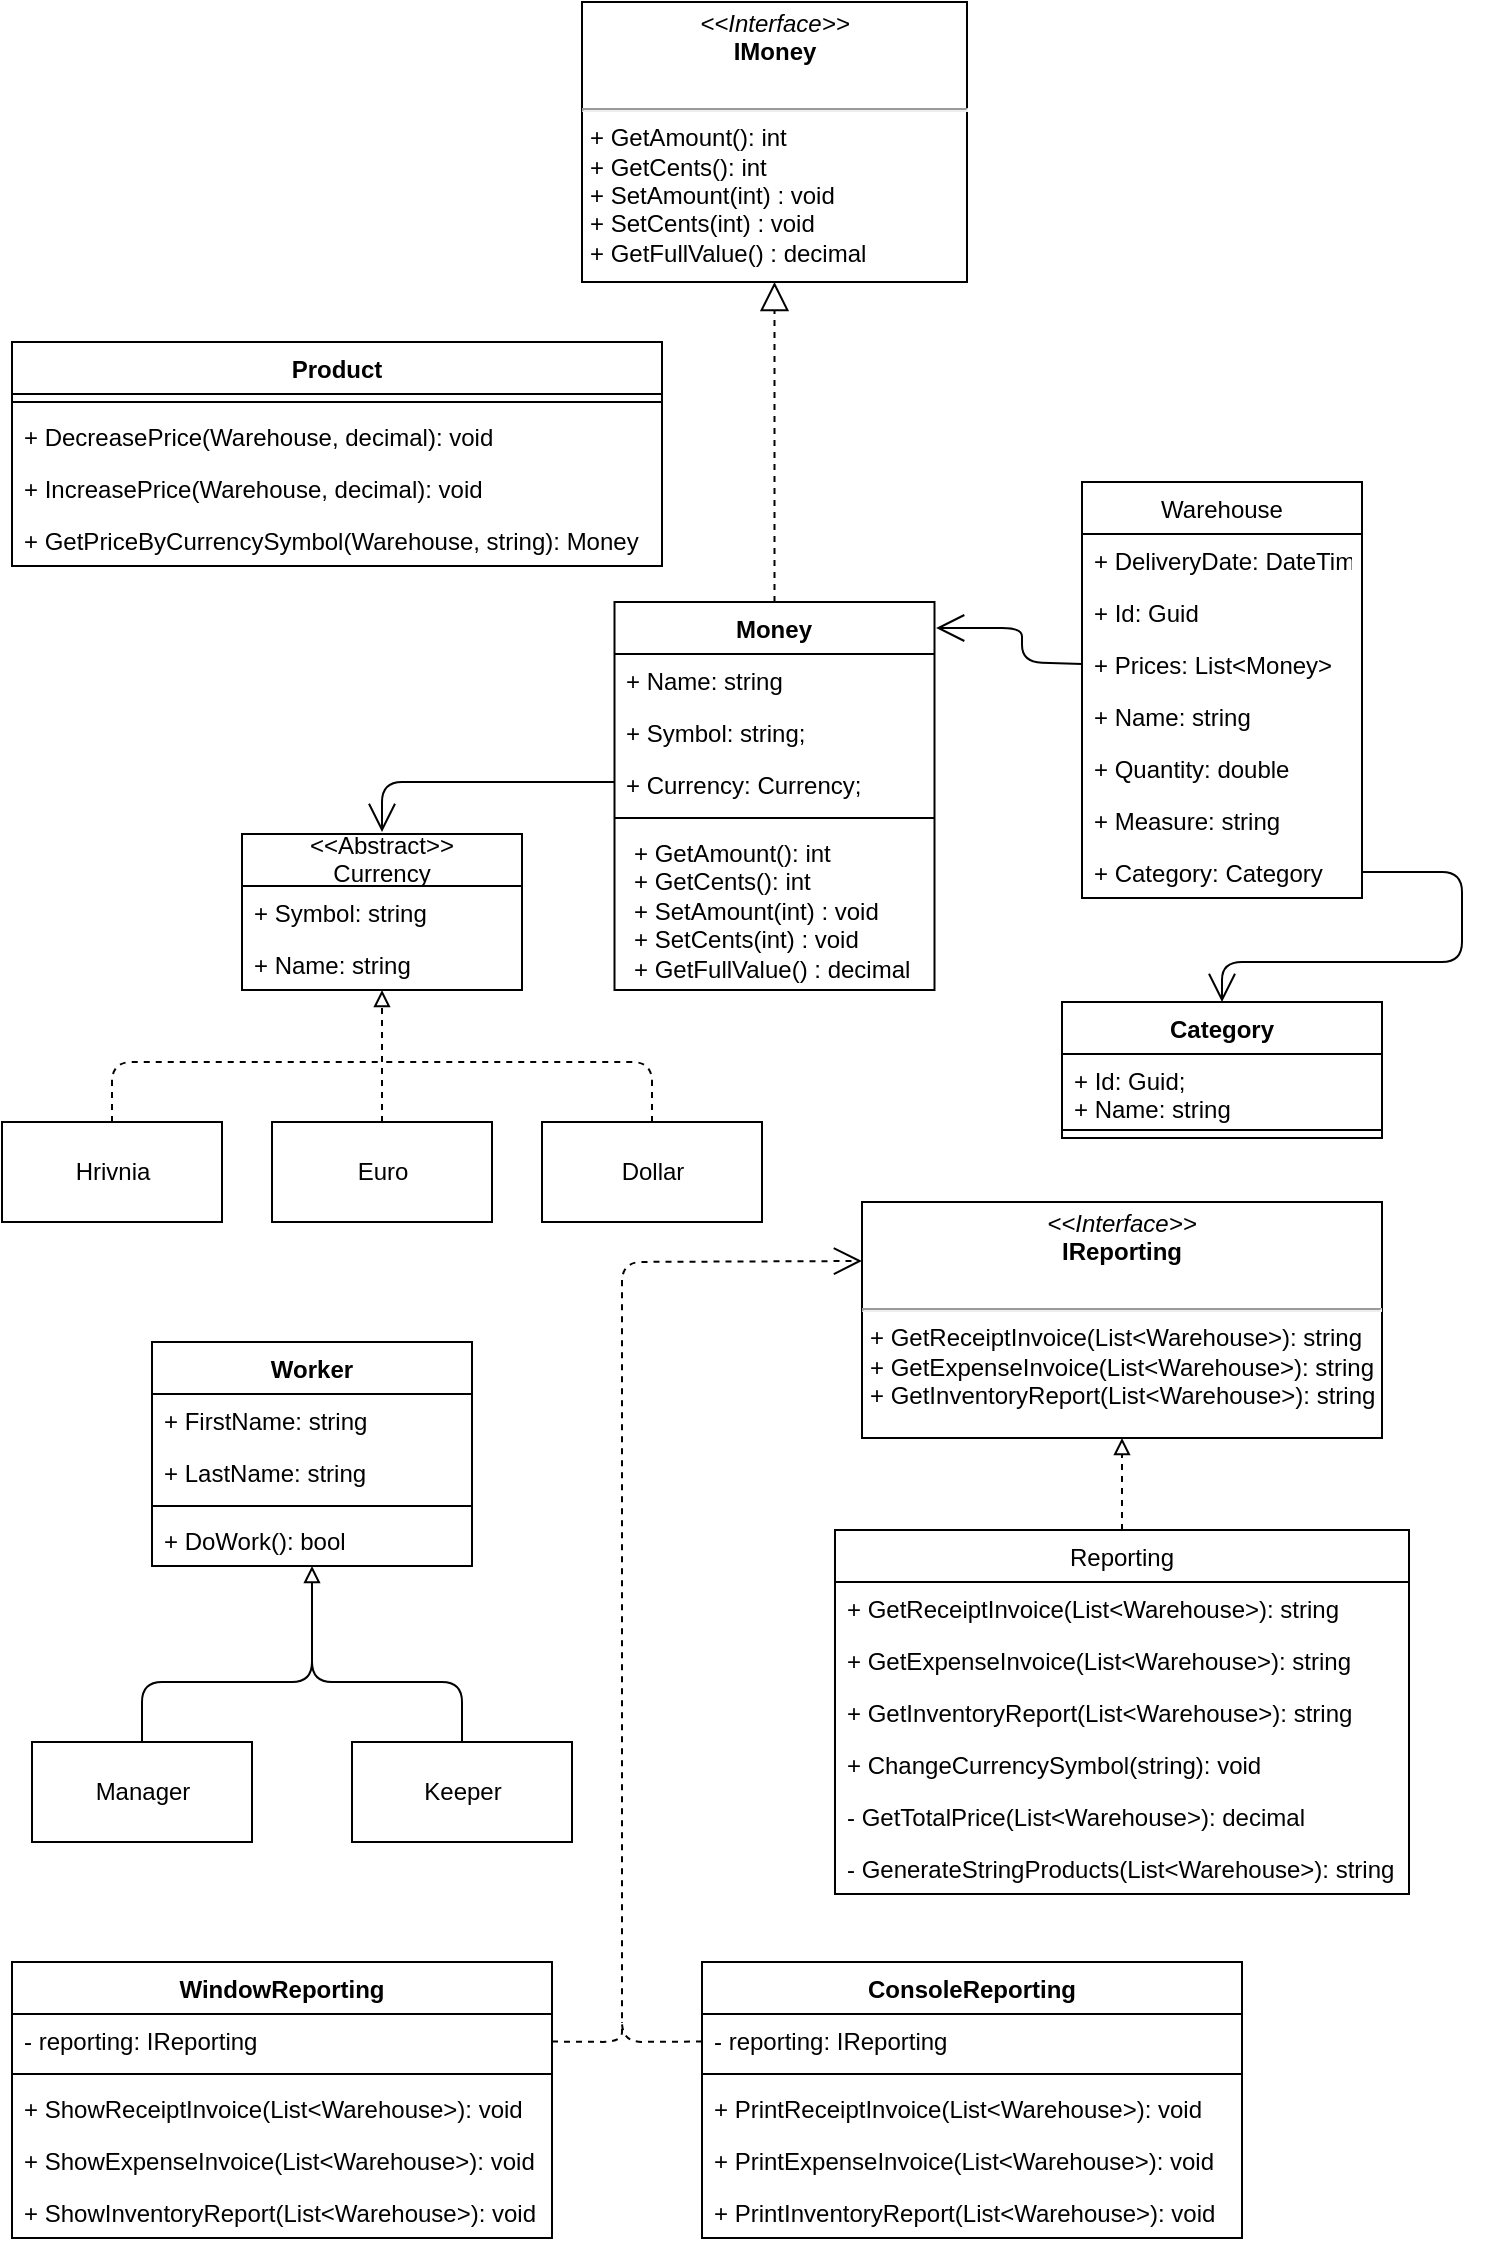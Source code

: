 <mxfile>
    <diagram name="Страница — 1" id="gTOGQAxGNjOVKDM62Siq">
        <mxGraphModel dx="1170" dy="779" grid="1" gridSize="10" guides="1" tooltips="1" connect="1" arrows="1" fold="1" page="1" pageScale="1" pageWidth="827" pageHeight="1169" math="0" shadow="0">
            <root>
                <mxCell id="0"/>
                <mxCell id="1" parent="0"/>
                <mxCell id="QT8G9BYbTD_T3vu_dnI8-16" value="&lt;p style=&quot;margin: 4px 0px 0px; text-align: center; font-size: 12px;&quot;&gt;&lt;i style=&quot;font-size: 12px;&quot;&gt;&amp;lt;&amp;lt;Interface&amp;gt;&amp;gt;&lt;/i&gt;&lt;br style=&quot;font-size: 12px;&quot;&gt;&lt;b style=&quot;font-size: 12px;&quot;&gt;IMoney&lt;/b&gt;&lt;/p&gt;&lt;p style=&quot;margin: 0px 0px 0px 4px; font-size: 12px;&quot;&gt;&lt;br style=&quot;font-size: 12px;&quot;&gt;&lt;/p&gt;&lt;hr style=&quot;font-size: 12px;&quot;&gt;&lt;p style=&quot;margin: 0px 0px 0px 4px; font-size: 12px;&quot;&gt;+ GetAmount(): int&lt;br style=&quot;font-size: 12px;&quot;&gt;+ GetCents(): int&lt;/p&gt;&lt;p style=&quot;margin: 0px 0px 0px 4px; font-size: 12px;&quot;&gt;+ SetAmount(int) : void&lt;/p&gt;&lt;p style=&quot;margin: 0px 0px 0px 4px; font-size: 12px;&quot;&gt;+ SetCents(int) : void&lt;br style=&quot;font-size: 12px;&quot;&gt;&lt;/p&gt;&lt;p style=&quot;margin: 0px 0px 0px 4px; font-size: 12px;&quot;&gt;+ GetFullValue() : decimal&lt;br style=&quot;font-size: 12px;&quot;&gt;&lt;/p&gt;" style="verticalAlign=top;align=left;overflow=fill;fontSize=12;fontFamily=Helvetica;html=1;" parent="1" vertex="1">
                    <mxGeometry x="290" y="10" width="192.5" height="140" as="geometry"/>
                </mxCell>
                <mxCell id="QT8G9BYbTD_T3vu_dnI8-18" value="" style="endArrow=block;dashed=1;endFill=0;endSize=12;html=1;rounded=0;exitX=0.5;exitY=0;exitDx=0;exitDy=0;entryX=0.5;entryY=1;entryDx=0;entryDy=0;fontSize=12;" parent="1" source="QT8G9BYbTD_T3vu_dnI8-31" target="QT8G9BYbTD_T3vu_dnI8-16" edge="1">
                    <mxGeometry width="160" relative="1" as="geometry">
                        <mxPoint x="385" y="370" as="sourcePoint"/>
                        <mxPoint x="520" y="320" as="targetPoint"/>
                    </mxGeometry>
                </mxCell>
                <mxCell id="QT8G9BYbTD_T3vu_dnI8-31" value="Money" style="swimlane;fontStyle=1;align=center;verticalAlign=top;childLayout=stackLayout;horizontal=1;startSize=26;horizontalStack=0;resizeParent=1;resizeParentMax=0;resizeLast=0;collapsible=1;marginBottom=0;whiteSpace=wrap;html=1;" parent="1" vertex="1">
                    <mxGeometry x="306.25" y="310" width="160" height="194" as="geometry">
                        <mxRectangle x="296.25" y="220" width="80" height="30" as="alternateBounds"/>
                    </mxGeometry>
                </mxCell>
                <mxCell id="QT8G9BYbTD_T3vu_dnI8-32" value="+ Name: string" style="text;strokeColor=none;fillColor=none;align=left;verticalAlign=top;spacingLeft=4;spacingRight=4;overflow=hidden;rotatable=0;points=[[0,0.5],[1,0.5]];portConstraint=eastwest;whiteSpace=wrap;html=1;" parent="QT8G9BYbTD_T3vu_dnI8-31" vertex="1">
                    <mxGeometry y="26" width="160" height="26" as="geometry"/>
                </mxCell>
                <mxCell id="22" value="+ Symbol: string;" style="text;strokeColor=none;fillColor=none;align=left;verticalAlign=top;spacingLeft=4;spacingRight=4;overflow=hidden;rotatable=0;points=[[0,0.5],[1,0.5]];portConstraint=eastwest;whiteSpace=wrap;html=1;" parent="QT8G9BYbTD_T3vu_dnI8-31" vertex="1">
                    <mxGeometry y="52" width="160" height="26" as="geometry"/>
                </mxCell>
                <mxCell id="21" value="+ Currency: Currency;" style="text;strokeColor=none;fillColor=none;align=left;verticalAlign=top;spacingLeft=4;spacingRight=4;overflow=hidden;rotatable=0;points=[[0,0.5],[1,0.5]];portConstraint=eastwest;whiteSpace=wrap;html=1;" parent="QT8G9BYbTD_T3vu_dnI8-31" vertex="1">
                    <mxGeometry y="78" width="160" height="26" as="geometry"/>
                </mxCell>
                <mxCell id="QT8G9BYbTD_T3vu_dnI8-33" value="" style="line;strokeWidth=1;fillColor=none;align=left;verticalAlign=middle;spacingTop=-1;spacingLeft=3;spacingRight=3;rotatable=0;labelPosition=right;points=[];portConstraint=eastwest;strokeColor=inherit;" parent="QT8G9BYbTD_T3vu_dnI8-31" vertex="1">
                    <mxGeometry y="104" width="160" height="8" as="geometry"/>
                </mxCell>
                <mxCell id="QT8G9BYbTD_T3vu_dnI8-34" value="&lt;p style=&quot;border-color: var(--border-color); margin: 0px 0px 0px 4px;&quot;&gt;+ GetAmount(): int&lt;br style=&quot;border-color: var(--border-color);&quot;&gt;+ GetCents(): int&lt;/p&gt;&lt;p style=&quot;border-color: var(--border-color); margin: 0px 0px 0px 4px;&quot;&gt;+ SetAmount(int) : void&lt;/p&gt;&lt;p style=&quot;border-color: var(--border-color); margin: 0px 0px 0px 4px;&quot;&gt;+ SetCents(int) : void&lt;br style=&quot;border-color: var(--border-color);&quot;&gt;&lt;/p&gt;&lt;p style=&quot;border-color: var(--border-color); margin: 0px 0px 0px 4px;&quot;&gt;+ GetFullValue() : decimal&lt;/p&gt;" style="text;strokeColor=none;fillColor=none;align=left;verticalAlign=top;spacingLeft=4;spacingRight=4;overflow=hidden;rotatable=0;points=[[0,0.5],[1,0.5]];portConstraint=eastwest;whiteSpace=wrap;html=1;" parent="QT8G9BYbTD_T3vu_dnI8-31" vertex="1">
                    <mxGeometry y="112" width="160" height="82" as="geometry"/>
                </mxCell>
                <mxCell id="2" value="" style="endArrow=open;endSize=12;html=1;exitX=0;exitY=0.5;exitDx=0;exitDy=0;entryX=1.005;entryY=0.067;entryDx=0;entryDy=0;entryPerimeter=0;" parent="1" source="15" target="QT8G9BYbTD_T3vu_dnI8-31" edge="1">
                    <mxGeometry width="160" relative="1" as="geometry">
                        <mxPoint x="610" y="242" as="sourcePoint"/>
                        <mxPoint x="710" y="160" as="targetPoint"/>
                        <Array as="points">
                            <mxPoint x="510" y="340"/>
                            <mxPoint x="510" y="323"/>
                        </Array>
                    </mxGeometry>
                </mxCell>
                <mxCell id="3" value="Category" style="swimlane;fontStyle=1;align=center;verticalAlign=top;childLayout=stackLayout;horizontal=1;startSize=26;horizontalStack=0;resizeParent=1;resizeParentMax=0;resizeLast=0;collapsible=1;marginBottom=0;whiteSpace=wrap;html=1;" parent="1" vertex="1">
                    <mxGeometry x="530" y="510" width="160" height="68" as="geometry">
                        <mxRectangle x="296.25" y="220" width="80" height="30" as="alternateBounds"/>
                    </mxGeometry>
                </mxCell>
                <mxCell id="4" value="+ Id: Guid;&lt;br&gt;+ Name: string&lt;br&gt;&lt;div&gt;&lt;br&gt;&lt;/div&gt;" style="text;strokeColor=none;fillColor=none;align=left;verticalAlign=top;spacingLeft=4;spacingRight=4;overflow=hidden;rotatable=0;points=[[0,0.5],[1,0.5]];portConstraint=eastwest;whiteSpace=wrap;html=1;" parent="3" vertex="1">
                    <mxGeometry y="26" width="160" height="34" as="geometry"/>
                </mxCell>
                <mxCell id="5" value="" style="line;strokeWidth=1;fillColor=none;align=left;verticalAlign=middle;spacingTop=-1;spacingLeft=3;spacingRight=3;rotatable=0;labelPosition=right;points=[];portConstraint=eastwest;strokeColor=inherit;" parent="3" vertex="1">
                    <mxGeometry y="60" width="160" height="8" as="geometry"/>
                </mxCell>
                <mxCell id="6" value="" style="endArrow=open;endSize=12;html=1;exitX=1;exitY=0.5;exitDx=0;exitDy=0;entryX=0.5;entryY=0;entryDx=0;entryDy=0;" parent="1" source="19" target="3" edge="1">
                    <mxGeometry width="160" relative="1" as="geometry">
                        <mxPoint x="610" y="242" as="sourcePoint"/>
                        <mxPoint x="750" y="120" as="targetPoint"/>
                        <Array as="points">
                            <mxPoint x="730" y="445"/>
                            <mxPoint x="730" y="490"/>
                            <mxPoint x="610" y="490"/>
                        </Array>
                    </mxGeometry>
                </mxCell>
                <mxCell id="8" value="&lt;&lt;Abstract&gt;&gt;&#10;Currency" style="swimlane;fontStyle=0;childLayout=stackLayout;horizontal=1;startSize=26;fillColor=none;horizontalStack=0;resizeParent=1;resizeParentMax=0;resizeLast=0;collapsible=1;marginBottom=0;fontSize=12;spacing=2;spacingTop=4;spacingBottom=6;" parent="1" vertex="1">
                    <mxGeometry x="120" y="426" width="140" height="78" as="geometry"/>
                </mxCell>
                <mxCell id="9" value="+ Symbol: string" style="text;strokeColor=none;fillColor=none;align=left;verticalAlign=top;spacingLeft=4;spacingRight=4;overflow=hidden;rotatable=0;points=[[0,0.5],[1,0.5]];portConstraint=eastwest;" parent="8" vertex="1">
                    <mxGeometry y="26" width="140" height="26" as="geometry"/>
                </mxCell>
                <mxCell id="10" value="+ Name: string" style="text;strokeColor=none;fillColor=none;align=left;verticalAlign=top;spacingLeft=4;spacingRight=4;overflow=hidden;rotatable=0;points=[[0,0.5],[1,0.5]];portConstraint=eastwest;" parent="8" vertex="1">
                    <mxGeometry y="52" width="140" height="26" as="geometry"/>
                </mxCell>
                <mxCell id="12" value="Warehouse" style="swimlane;fontStyle=0;childLayout=stackLayout;horizontal=1;startSize=26;fillColor=none;horizontalStack=0;resizeParent=1;resizeParentMax=0;resizeLast=0;collapsible=1;marginBottom=0;" parent="1" vertex="1">
                    <mxGeometry x="540" y="250" width="140" height="208" as="geometry"/>
                </mxCell>
                <mxCell id="13" value="+ DeliveryDate: DateTime" style="text;strokeColor=none;fillColor=none;align=left;verticalAlign=top;spacingLeft=4;spacingRight=4;overflow=hidden;rotatable=0;points=[[0,0.5],[1,0.5]];portConstraint=eastwest;" parent="12" vertex="1">
                    <mxGeometry y="26" width="140" height="26" as="geometry"/>
                </mxCell>
                <mxCell id="14" value="+ Id: Guid" style="text;strokeColor=none;fillColor=none;align=left;verticalAlign=top;spacingLeft=4;spacingRight=4;overflow=hidden;rotatable=0;points=[[0,0.5],[1,0.5]];portConstraint=eastwest;" parent="12" vertex="1">
                    <mxGeometry y="52" width="140" height="26" as="geometry"/>
                </mxCell>
                <mxCell id="15" value="+ Prices: List&lt;Money&gt;" style="text;strokeColor=none;fillColor=none;align=left;verticalAlign=top;spacingLeft=4;spacingRight=4;overflow=hidden;rotatable=0;points=[[0,0.5],[1,0.5]];portConstraint=eastwest;" parent="12" vertex="1">
                    <mxGeometry y="78" width="140" height="26" as="geometry"/>
                </mxCell>
                <mxCell id="16" value="+ Name: string" style="text;strokeColor=none;fillColor=none;align=left;verticalAlign=top;spacingLeft=4;spacingRight=4;overflow=hidden;rotatable=0;points=[[0,0.5],[1,0.5]];portConstraint=eastwest;" parent="12" vertex="1">
                    <mxGeometry y="104" width="140" height="26" as="geometry"/>
                </mxCell>
                <mxCell id="17" value="+ Quantity: double" style="text;strokeColor=none;fillColor=none;align=left;verticalAlign=top;spacingLeft=4;spacingRight=4;overflow=hidden;rotatable=0;points=[[0,0.5],[1,0.5]];portConstraint=eastwest;" parent="12" vertex="1">
                    <mxGeometry y="130" width="140" height="26" as="geometry"/>
                </mxCell>
                <mxCell id="18" value="+ Measure: string" style="text;strokeColor=none;fillColor=none;align=left;verticalAlign=top;spacingLeft=4;spacingRight=4;overflow=hidden;rotatable=0;points=[[0,0.5],[1,0.5]];portConstraint=eastwest;" parent="12" vertex="1">
                    <mxGeometry y="156" width="140" height="26" as="geometry"/>
                </mxCell>
                <mxCell id="19" value="+ Category: Category" style="text;strokeColor=none;fillColor=none;align=left;verticalAlign=top;spacingLeft=4;spacingRight=4;overflow=hidden;rotatable=0;points=[[0,0.5],[1,0.5]];portConstraint=eastwest;" parent="12" vertex="1">
                    <mxGeometry y="182" width="140" height="26" as="geometry"/>
                </mxCell>
                <mxCell id="23" style="edgeStyle=none;html=1;endArrow=open;endFill=0;exitX=0;exitY=0.5;exitDx=0;exitDy=0;endSize=12;" parent="1" edge="1">
                    <mxGeometry relative="1" as="geometry">
                        <mxPoint x="306.25" y="400" as="sourcePoint"/>
                        <mxPoint x="190" y="425" as="targetPoint"/>
                        <Array as="points">
                            <mxPoint x="190" y="400"/>
                        </Array>
                    </mxGeometry>
                </mxCell>
                <mxCell id="32" style="edgeStyle=none;html=1;dashed=1;fontSize=12;endArrow=none;endFill=0;exitX=0.5;exitY=0;exitDx=0;exitDy=0;" parent="1" source="24" edge="1">
                    <mxGeometry relative="1" as="geometry">
                        <mxPoint x="190" y="540" as="targetPoint"/>
                        <Array as="points">
                            <mxPoint x="55" y="540"/>
                        </Array>
                    </mxGeometry>
                </mxCell>
                <mxCell id="24" value="Hrivnia" style="html=1;fontSize=12;" parent="1" vertex="1">
                    <mxGeometry y="570" width="110" height="50" as="geometry"/>
                </mxCell>
                <mxCell id="31" style="edgeStyle=none;html=1;entryX=0.5;entryY=1;entryDx=0;entryDy=0;fontSize=12;endArrow=block;endFill=0;dashed=1;" parent="1" source="25" target="8" edge="1">
                    <mxGeometry relative="1" as="geometry"/>
                </mxCell>
                <mxCell id="25" value="Euro" style="html=1;fontSize=12;" parent="1" vertex="1">
                    <mxGeometry x="135" y="570" width="110" height="50" as="geometry"/>
                </mxCell>
                <mxCell id="30" style="edgeStyle=none;html=1;fontSize=12;endArrow=none;endFill=0;exitX=0.5;exitY=0;exitDx=0;exitDy=0;dashed=1;" parent="1" source="26" edge="1">
                    <mxGeometry relative="1" as="geometry">
                        <mxPoint x="190" y="540" as="targetPoint"/>
                        <Array as="points">
                            <mxPoint x="325" y="540"/>
                        </Array>
                    </mxGeometry>
                </mxCell>
                <mxCell id="26" value="Dollar" style="html=1;fontSize=12;" parent="1" vertex="1">
                    <mxGeometry x="270" y="570" width="110" height="50" as="geometry"/>
                </mxCell>
                <mxCell id="43" value="" style="edgeStyle=none;html=1;fontSize=12;endArrow=none;endFill=0;entryX=0.5;entryY=0;entryDx=0;entryDy=0;" parent="1" target="54" edge="1">
                    <mxGeometry relative="1" as="geometry">
                        <mxPoint x="155" y="810" as="sourcePoint"/>
                        <mxPoint x="15.0" y="860" as="targetPoint"/>
                        <Array as="points">
                            <mxPoint x="155" y="850"/>
                            <mxPoint x="70" y="850"/>
                        </Array>
                    </mxGeometry>
                </mxCell>
                <mxCell id="49" value="" style="edgeStyle=none;html=1;fontSize=12;endArrow=none;endFill=0;entryX=0.5;entryY=0;entryDx=0;entryDy=0;startArrow=block;startFill=0;" parent="1" source="33" target="55" edge="1">
                    <mxGeometry relative="1" as="geometry">
                        <mxPoint x="305.0" y="860" as="targetPoint"/>
                        <Array as="points">
                            <mxPoint x="155" y="850"/>
                            <mxPoint x="230" y="850"/>
                        </Array>
                    </mxGeometry>
                </mxCell>
                <mxCell id="33" value="Worker" style="swimlane;fontStyle=1;align=center;verticalAlign=top;childLayout=stackLayout;horizontal=1;startSize=26;horizontalStack=0;resizeParent=1;resizeParentMax=0;resizeLast=0;collapsible=1;marginBottom=0;fontSize=12;" parent="1" vertex="1">
                    <mxGeometry x="75" y="680" width="160" height="112" as="geometry"/>
                </mxCell>
                <mxCell id="34" value="+ FirstName: string" style="text;strokeColor=none;fillColor=none;align=left;verticalAlign=top;spacingLeft=4;spacingRight=4;overflow=hidden;rotatable=0;points=[[0,0.5],[1,0.5]];portConstraint=eastwest;fontSize=12;" parent="33" vertex="1">
                    <mxGeometry y="26" width="160" height="26" as="geometry"/>
                </mxCell>
                <mxCell id="37" value="+ LastName: string" style="text;strokeColor=none;fillColor=none;align=left;verticalAlign=top;spacingLeft=4;spacingRight=4;overflow=hidden;rotatable=0;points=[[0,0.5],[1,0.5]];portConstraint=eastwest;fontSize=12;" parent="33" vertex="1">
                    <mxGeometry y="52" width="160" height="26" as="geometry"/>
                </mxCell>
                <mxCell id="35" value="" style="line;strokeWidth=1;fillColor=none;align=left;verticalAlign=middle;spacingTop=-1;spacingLeft=3;spacingRight=3;rotatable=0;labelPosition=right;points=[];portConstraint=eastwest;strokeColor=inherit;fontSize=12;" parent="33" vertex="1">
                    <mxGeometry y="78" width="160" height="8" as="geometry"/>
                </mxCell>
                <mxCell id="36" value="+ DoWork(): bool" style="text;strokeColor=none;fillColor=none;align=left;verticalAlign=top;spacingLeft=4;spacingRight=4;overflow=hidden;rotatable=0;points=[[0,0.5],[1,0.5]];portConstraint=eastwest;fontSize=12;" parent="33" vertex="1">
                    <mxGeometry y="86" width="160" height="26" as="geometry"/>
                </mxCell>
                <mxCell id="54" value="Manager" style="html=1;fontSize=12;" parent="1" vertex="1">
                    <mxGeometry x="15" y="880" width="110" height="50" as="geometry"/>
                </mxCell>
                <mxCell id="55" value="Keeper" style="html=1;fontSize=12;" parent="1" vertex="1">
                    <mxGeometry x="175" y="880" width="110" height="50" as="geometry"/>
                </mxCell>
                <mxCell id="58" value="Product" style="swimlane;fontStyle=1;align=center;verticalAlign=top;childLayout=stackLayout;horizontal=1;startSize=26;horizontalStack=0;resizeParent=1;resizeParentMax=0;resizeLast=0;collapsible=1;marginBottom=0;fontSize=12;" parent="1" vertex="1">
                    <mxGeometry x="5" y="180" width="325" height="112" as="geometry"/>
                </mxCell>
                <mxCell id="60" value="" style="line;strokeWidth=1;fillColor=none;align=left;verticalAlign=middle;spacingTop=-1;spacingLeft=3;spacingRight=3;rotatable=0;labelPosition=right;points=[];portConstraint=eastwest;strokeColor=inherit;fontSize=12;" parent="58" vertex="1">
                    <mxGeometry y="26" width="325" height="8" as="geometry"/>
                </mxCell>
                <mxCell id="61" value="+ DecreasePrice(Warehouse, decimal): void" style="text;strokeColor=none;fillColor=none;align=left;verticalAlign=top;spacingLeft=4;spacingRight=4;overflow=hidden;rotatable=0;points=[[0,0.5],[1,0.5]];portConstraint=eastwest;fontSize=12;" parent="58" vertex="1">
                    <mxGeometry y="34" width="325" height="26" as="geometry"/>
                </mxCell>
                <mxCell id="62" value="+ IncreasePrice(Warehouse, decimal): void" style="text;strokeColor=none;fillColor=none;align=left;verticalAlign=top;spacingLeft=4;spacingRight=4;overflow=hidden;rotatable=0;points=[[0,0.5],[1,0.5]];portConstraint=eastwest;fontSize=12;" parent="58" vertex="1">
                    <mxGeometry y="60" width="325" height="26" as="geometry"/>
                </mxCell>
                <mxCell id="94" value="+ GetPriceByCurrencySymbol(Warehouse, string): Money" style="text;strokeColor=none;fillColor=none;align=left;verticalAlign=top;spacingLeft=4;spacingRight=4;overflow=hidden;rotatable=0;points=[[0,0.5],[1,0.5]];portConstraint=eastwest;fontSize=12;" vertex="1" parent="58">
                    <mxGeometry y="86" width="325" height="26" as="geometry"/>
                </mxCell>
                <mxCell id="64" value="&lt;p style=&quot;margin: 4px 0px 0px; text-align: center; font-size: 12px;&quot;&gt;&lt;i style=&quot;font-size: 12px;&quot;&gt;&amp;lt;&amp;lt;Interface&amp;gt;&amp;gt;&lt;/i&gt;&lt;br style=&quot;font-size: 12px;&quot;&gt;&lt;b style=&quot;font-size: 12px;&quot;&gt;IReporting&lt;/b&gt;&lt;/p&gt;&lt;p style=&quot;margin: 0px 0px 0px 4px; font-size: 12px;&quot;&gt;&lt;br style=&quot;font-size: 12px;&quot;&gt;&lt;/p&gt;&lt;hr style=&quot;font-size: 12px;&quot;&gt;&lt;p style=&quot;margin: 0px 0px 0px 4px; font-size: 12px;&quot;&gt;+ GetReceiptInvoice(List&amp;lt;Warehouse&amp;gt;): string&lt;/p&gt;&lt;p style=&quot;margin: 0px 0px 0px 4px; font-size: 12px;&quot;&gt;+ GetExpenseInvoice(List&amp;lt;Warehouse&amp;gt;): string&lt;br&gt;&lt;/p&gt;&lt;p style=&quot;margin: 0px 0px 0px 4px; font-size: 12px;&quot;&gt;+ GetInventoryReport(List&amp;lt;Warehouse&amp;gt;): string&lt;br&gt;&lt;/p&gt;" style="verticalAlign=top;align=left;overflow=fill;fontSize=12;fontFamily=Helvetica;html=1;" parent="1" vertex="1">
                    <mxGeometry x="430" y="610" width="260" height="118" as="geometry"/>
                </mxCell>
                <mxCell id="69" style="edgeStyle=none;html=1;entryX=0.5;entryY=1;entryDx=0;entryDy=0;dashed=1;fontSize=12;startArrow=none;startFill=0;endArrow=block;endFill=0;" parent="1" source="65" target="64" edge="1">
                    <mxGeometry relative="1" as="geometry"/>
                </mxCell>
                <mxCell id="65" value="Reporting" style="swimlane;fontStyle=0;childLayout=stackLayout;horizontal=1;startSize=26;fillColor=none;horizontalStack=0;resizeParent=1;resizeParentMax=0;resizeLast=0;collapsible=1;marginBottom=0;fontSize=12;" parent="1" vertex="1">
                    <mxGeometry x="416.5" y="774" width="287" height="182" as="geometry"/>
                </mxCell>
                <mxCell id="66" value="+ GetReceiptInvoice(List&lt;Warehouse&gt;): string&#10;" style="text;strokeColor=none;fillColor=none;align=left;verticalAlign=top;spacingLeft=4;spacingRight=4;overflow=hidden;rotatable=0;points=[[0,0.5],[1,0.5]];portConstraint=eastwest;fontSize=12;" parent="65" vertex="1">
                    <mxGeometry y="26" width="287" height="26" as="geometry"/>
                </mxCell>
                <mxCell id="67" value="+ GetExpenseInvoice(List&lt;Warehouse&gt;): string" style="text;strokeColor=none;fillColor=none;align=left;verticalAlign=top;spacingLeft=4;spacingRight=4;overflow=hidden;rotatable=0;points=[[0,0.5],[1,0.5]];portConstraint=eastwest;fontSize=12;" parent="65" vertex="1">
                    <mxGeometry y="52" width="287" height="26" as="geometry"/>
                </mxCell>
                <mxCell id="68" value="+ GetInventoryReport(List&lt;Warehouse&gt;): string" style="text;strokeColor=none;fillColor=none;align=left;verticalAlign=top;spacingLeft=4;spacingRight=4;overflow=hidden;rotatable=0;points=[[0,0.5],[1,0.5]];portConstraint=eastwest;fontSize=12;" parent="65" vertex="1">
                    <mxGeometry y="78" width="287" height="26" as="geometry"/>
                </mxCell>
                <mxCell id="93" value="+ ChangeCurrencySymbol(string): void" style="text;strokeColor=none;fillColor=none;align=left;verticalAlign=top;spacingLeft=4;spacingRight=4;overflow=hidden;rotatable=0;points=[[0,0.5],[1,0.5]];portConstraint=eastwest;fontSize=12;" vertex="1" parent="65">
                    <mxGeometry y="104" width="287" height="26" as="geometry"/>
                </mxCell>
                <mxCell id="70" value="- GetTotalPrice(List&lt;Warehouse&gt;): decimal" style="text;strokeColor=none;fillColor=none;align=left;verticalAlign=top;spacingLeft=4;spacingRight=4;overflow=hidden;rotatable=0;points=[[0,0.5],[1,0.5]];portConstraint=eastwest;fontSize=12;" parent="65" vertex="1">
                    <mxGeometry y="130" width="287" height="26" as="geometry"/>
                </mxCell>
                <mxCell id="71" value="- GenerateStringProducts(List&lt;Warehouse&gt;): string" style="text;strokeColor=none;fillColor=none;align=left;verticalAlign=top;spacingLeft=4;spacingRight=4;overflow=hidden;rotatable=0;points=[[0,0.5],[1,0.5]];portConstraint=eastwest;fontSize=12;" parent="65" vertex="1">
                    <mxGeometry y="156" width="287" height="26" as="geometry"/>
                </mxCell>
                <mxCell id="78" value="ConsoleReporting" style="swimlane;fontStyle=1;align=center;verticalAlign=top;childLayout=stackLayout;horizontal=1;startSize=26;horizontalStack=0;resizeParent=1;resizeParentMax=0;resizeLast=0;collapsible=1;marginBottom=0;fontSize=12;" parent="1" vertex="1">
                    <mxGeometry x="350" y="990" width="270" height="138" as="geometry"/>
                </mxCell>
                <mxCell id="79" value="- reporting: IReporting" style="text;strokeColor=none;fillColor=none;align=left;verticalAlign=top;spacingLeft=4;spacingRight=4;overflow=hidden;rotatable=0;points=[[0,0.5],[1,0.5]];portConstraint=eastwest;fontSize=12;" parent="78" vertex="1">
                    <mxGeometry y="26" width="270" height="26" as="geometry"/>
                </mxCell>
                <mxCell id="80" value="" style="line;strokeWidth=1;fillColor=none;align=left;verticalAlign=middle;spacingTop=-1;spacingLeft=3;spacingRight=3;rotatable=0;labelPosition=right;points=[];portConstraint=eastwest;strokeColor=inherit;fontSize=12;" parent="78" vertex="1">
                    <mxGeometry y="52" width="270" height="8" as="geometry"/>
                </mxCell>
                <mxCell id="81" value="+ PrintReceiptInvoice(List&lt;Warehouse&gt;): void&#10;" style="text;strokeColor=none;fillColor=none;align=left;verticalAlign=top;spacingLeft=4;spacingRight=4;overflow=hidden;rotatable=0;points=[[0,0.5],[1,0.5]];portConstraint=eastwest;fontSize=12;" parent="78" vertex="1">
                    <mxGeometry y="60" width="270" height="26" as="geometry"/>
                </mxCell>
                <mxCell id="83" value="+ PrintExpenseInvoice(List&lt;Warehouse&gt;): void" style="text;strokeColor=none;fillColor=none;align=left;verticalAlign=top;spacingLeft=4;spacingRight=4;overflow=hidden;rotatable=0;points=[[0,0.5],[1,0.5]];portConstraint=eastwest;fontSize=12;" parent="78" vertex="1">
                    <mxGeometry y="86" width="270" height="26" as="geometry"/>
                </mxCell>
                <mxCell id="84" value="+ PrintInventoryReport(List&lt;Warehouse&gt;): void" style="text;strokeColor=none;fillColor=none;align=left;verticalAlign=top;spacingLeft=4;spacingRight=4;overflow=hidden;rotatable=0;points=[[0,0.5],[1,0.5]];portConstraint=eastwest;fontSize=12;" parent="78" vertex="1">
                    <mxGeometry y="112" width="270" height="26" as="geometry"/>
                </mxCell>
                <mxCell id="82" style="edgeStyle=none;html=1;entryX=0;entryY=0.25;entryDx=0;entryDy=0;dashed=1;fontSize=12;startArrow=none;startFill=0;endArrow=open;endFill=0;endSize=12;" parent="1" source="79" target="64" edge="1">
                    <mxGeometry relative="1" as="geometry">
                        <Array as="points">
                            <mxPoint x="310" y="1030"/>
                            <mxPoint x="310" y="640"/>
                        </Array>
                    </mxGeometry>
                </mxCell>
                <mxCell id="86" value="WindowReporting" style="swimlane;fontStyle=1;align=center;verticalAlign=top;childLayout=stackLayout;horizontal=1;startSize=26;horizontalStack=0;resizeParent=1;resizeParentMax=0;resizeLast=0;collapsible=1;marginBottom=0;fontSize=12;" parent="1" vertex="1">
                    <mxGeometry x="5" y="990" width="270" height="138" as="geometry"/>
                </mxCell>
                <mxCell id="87" value="- reporting: IReporting" style="text;strokeColor=none;fillColor=none;align=left;verticalAlign=top;spacingLeft=4;spacingRight=4;overflow=hidden;rotatable=0;points=[[0,0.5],[1,0.5]];portConstraint=eastwest;fontSize=12;" parent="86" vertex="1">
                    <mxGeometry y="26" width="270" height="26" as="geometry"/>
                </mxCell>
                <mxCell id="88" value="" style="line;strokeWidth=1;fillColor=none;align=left;verticalAlign=middle;spacingTop=-1;spacingLeft=3;spacingRight=3;rotatable=0;labelPosition=right;points=[];portConstraint=eastwest;strokeColor=inherit;fontSize=12;" parent="86" vertex="1">
                    <mxGeometry y="52" width="270" height="8" as="geometry"/>
                </mxCell>
                <mxCell id="89" value="+ ShowReceiptInvoice(List&lt;Warehouse&gt;): void&#10;" style="text;strokeColor=none;fillColor=none;align=left;verticalAlign=top;spacingLeft=4;spacingRight=4;overflow=hidden;rotatable=0;points=[[0,0.5],[1,0.5]];portConstraint=eastwest;fontSize=12;" parent="86" vertex="1">
                    <mxGeometry y="60" width="270" height="26" as="geometry"/>
                </mxCell>
                <mxCell id="90" value="+ ShowExpenseInvoice(List&lt;Warehouse&gt;): void" style="text;strokeColor=none;fillColor=none;align=left;verticalAlign=top;spacingLeft=4;spacingRight=4;overflow=hidden;rotatable=0;points=[[0,0.5],[1,0.5]];portConstraint=eastwest;fontSize=12;" parent="86" vertex="1">
                    <mxGeometry y="86" width="270" height="26" as="geometry"/>
                </mxCell>
                <mxCell id="91" value="+ ShowInventoryReport(List&lt;Warehouse&gt;): void" style="text;strokeColor=none;fillColor=none;align=left;verticalAlign=top;spacingLeft=4;spacingRight=4;overflow=hidden;rotatable=0;points=[[0,0.5],[1,0.5]];portConstraint=eastwest;fontSize=12;" parent="86" vertex="1">
                    <mxGeometry y="112" width="270" height="26" as="geometry"/>
                </mxCell>
                <mxCell id="92" style="edgeStyle=none;html=1;dashed=1;fontSize=12;startArrow=none;startFill=0;endArrow=none;endFill=0;endSize=12;" parent="1" source="87" edge="1">
                    <mxGeometry relative="1" as="geometry">
                        <mxPoint x="310" y="1020" as="targetPoint"/>
                        <Array as="points">
                            <mxPoint x="310" y="1030"/>
                        </Array>
                    </mxGeometry>
                </mxCell>
            </root>
        </mxGraphModel>
    </diagram>
</mxfile>